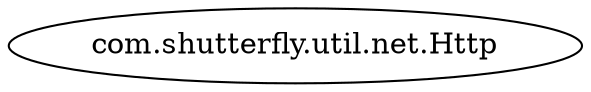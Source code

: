 digraph dependencyGraph {
 concentrate=true;
 rankdir="LR"; 
ranksep="2.0";
"com.shutterfly.util.net.Http"; 
}